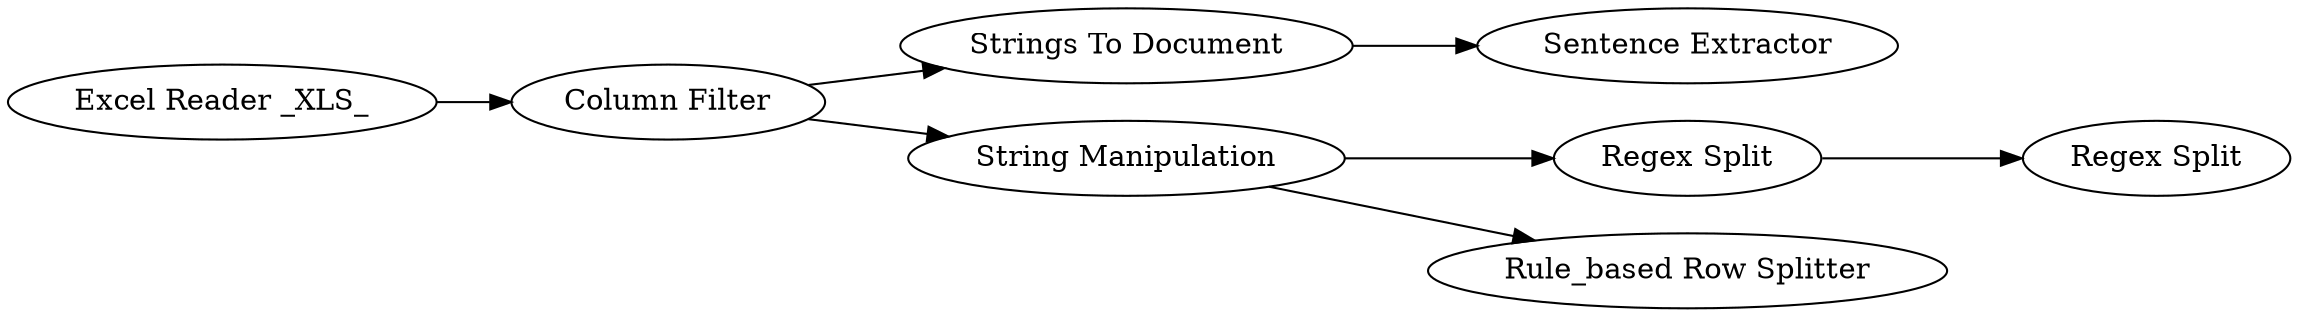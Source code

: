 digraph {
	5 [label="Excel Reader _XLS_"]
	12 [label="Regex Split"]
	18 [label="Column Filter"]
	25 [label="Rule_based Row Splitter"]
	26 [label="Strings To Document"]
	27 [label="String Manipulation"]
	28 [label="Sentence Extractor"]
	31 [label="Regex Split"]
	5 -> 18
	12 -> 31
	18 -> 26
	18 -> 27
	26 -> 28
	27 -> 25
	27 -> 12
	rankdir=LR
}
